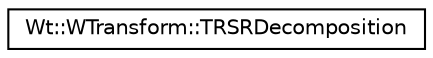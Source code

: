 digraph "Graphical Class Hierarchy"
{
 // LATEX_PDF_SIZE
  edge [fontname="Helvetica",fontsize="10",labelfontname="Helvetica",labelfontsize="10"];
  node [fontname="Helvetica",fontsize="10",shape=record];
  rankdir="LR";
  Node0 [label="Wt::WTransform::TRSRDecomposition",height=0.2,width=0.4,color="black", fillcolor="white", style="filled",URL="$structWt_1_1WTransform_1_1TRSRDecomposition.html",tooltip="Result of a TRSR decomposition."];
}
